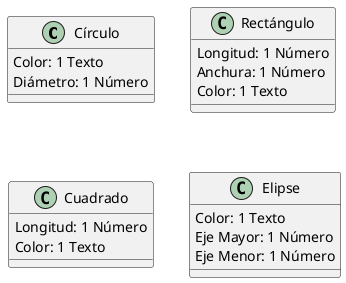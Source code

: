 @startuml
class Círculo{
Color: 1 Texto
Diámetro: 1 Número
}

class Rectángulo{
Longitud: 1 Número
Anchura: 1 Número
Color: 1 Texto

}
class Cuadrado{
Longitud: 1 Número
Color: 1 Texto

}
class Elipse{
Color: 1 Texto
Eje Mayor: 1 Número
Eje Menor: 1 Número
}
@enduml
